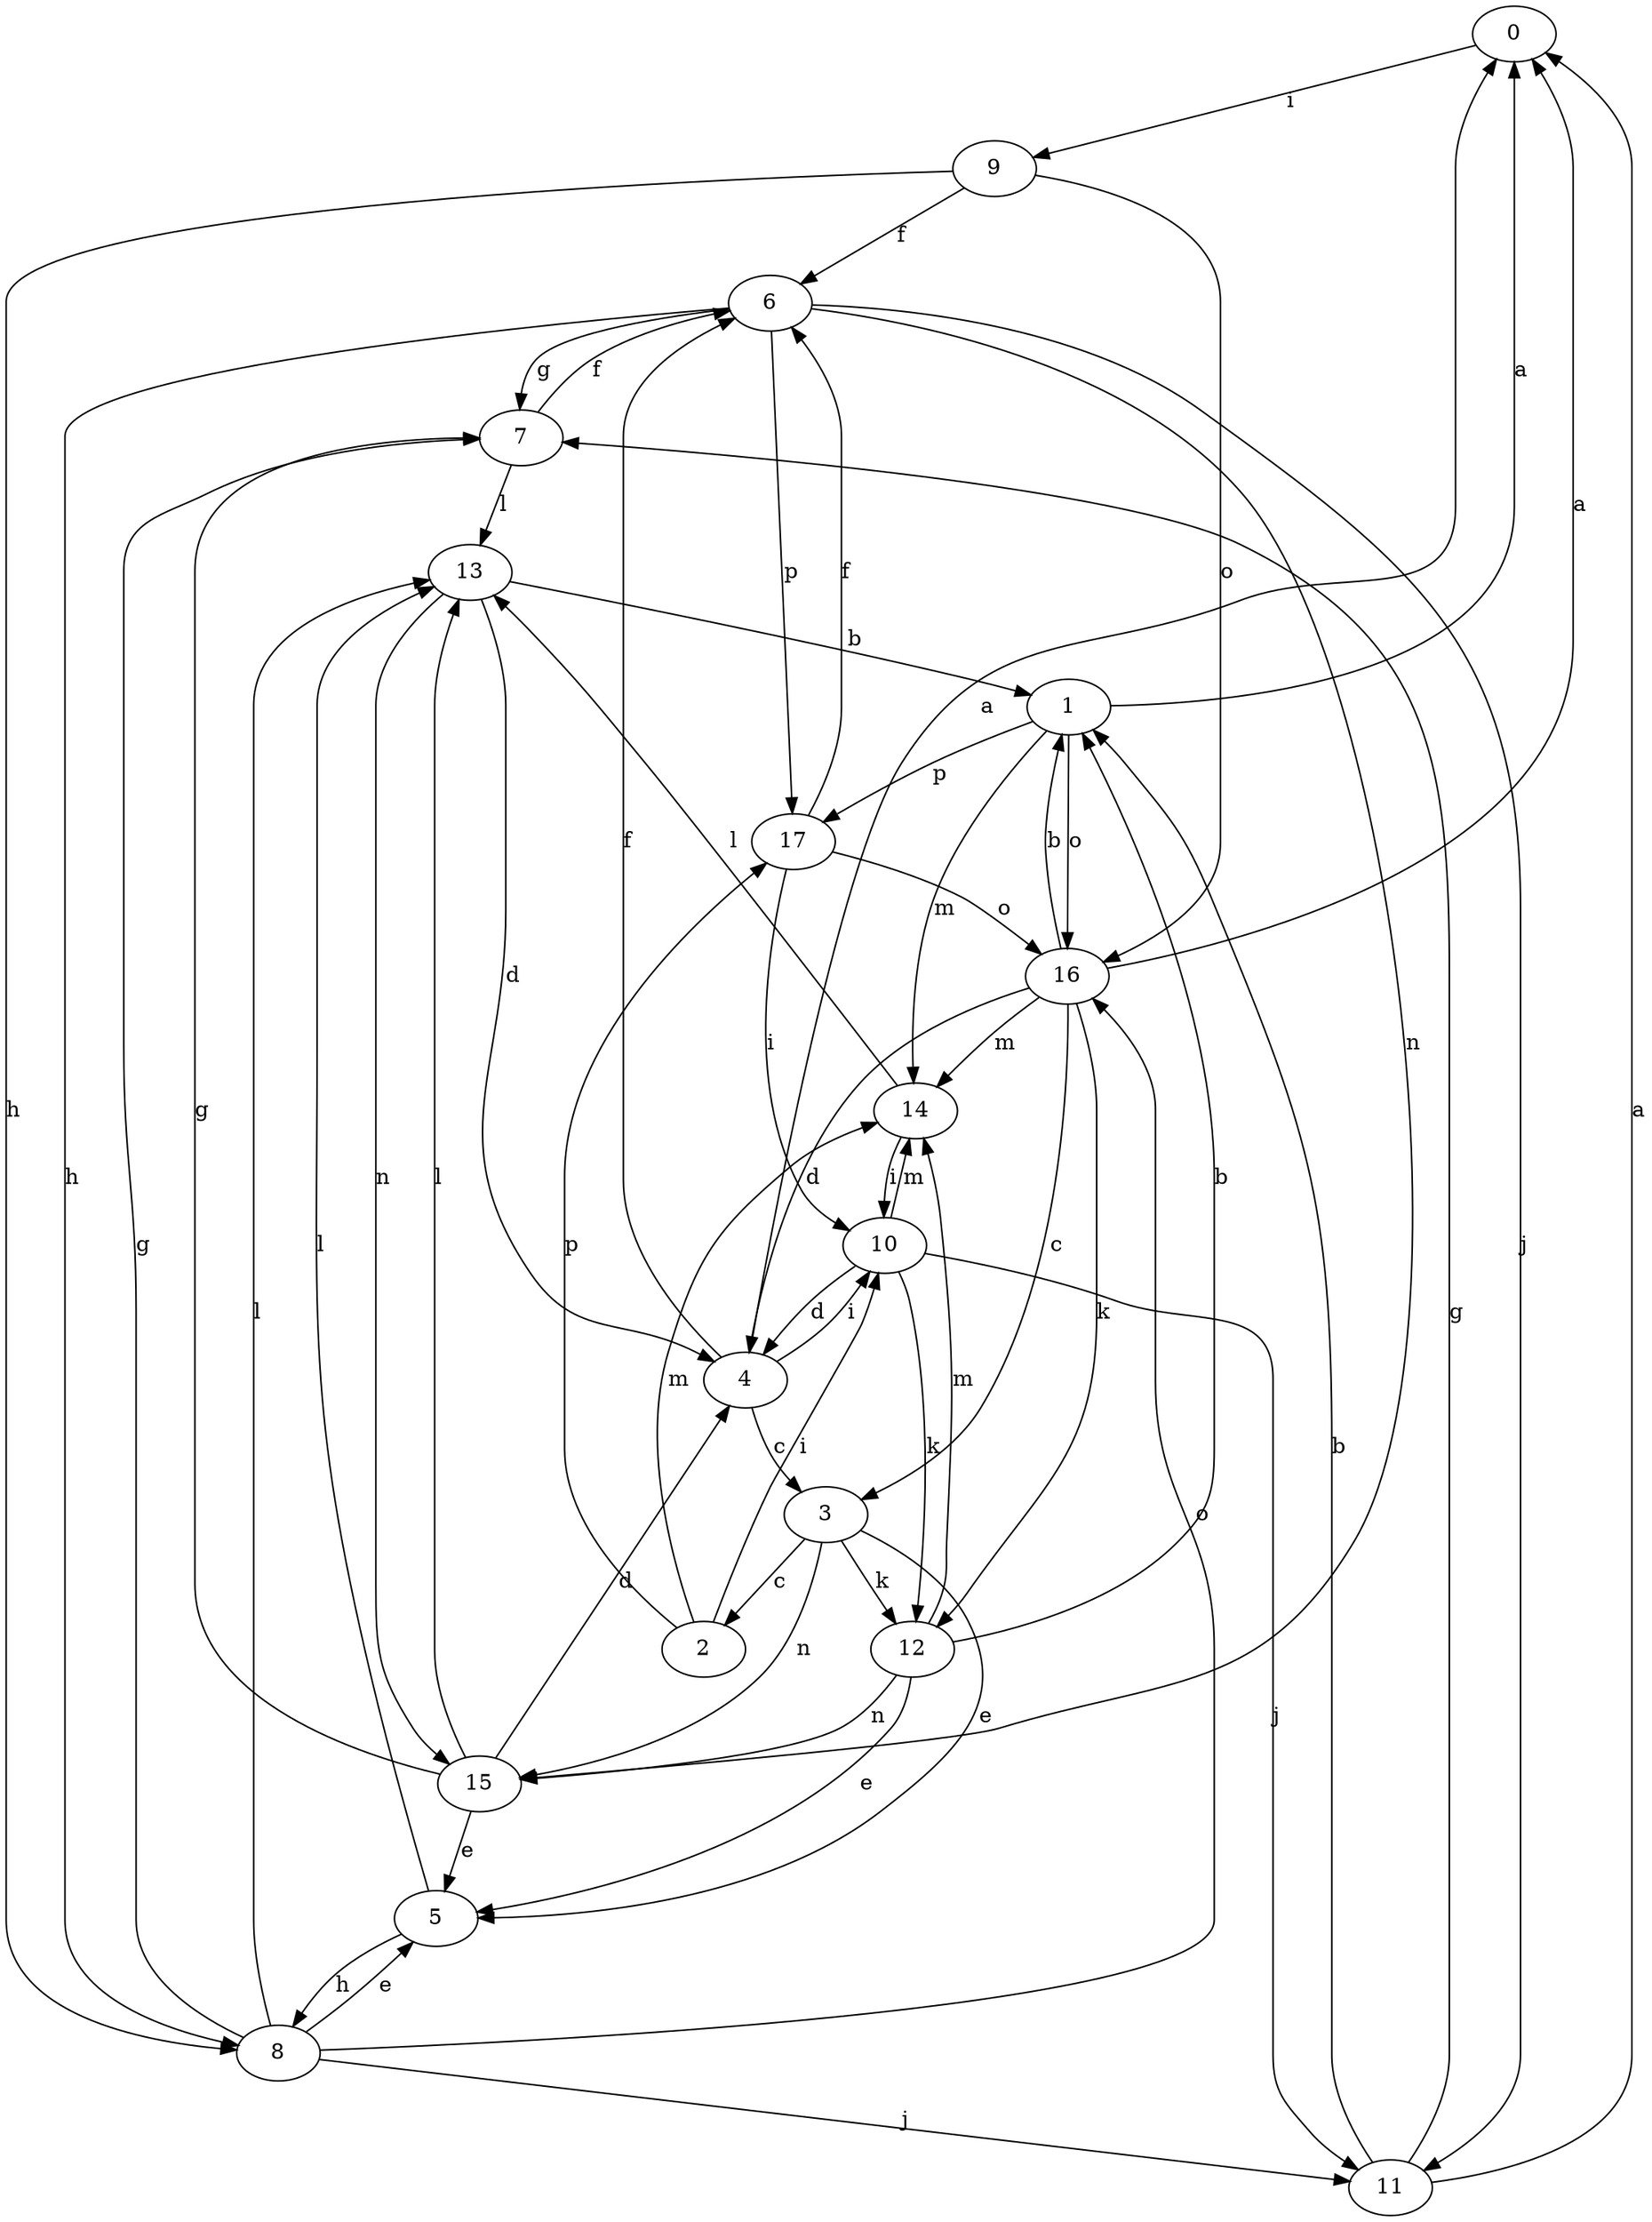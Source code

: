 strict digraph  {
0;
1;
2;
3;
4;
5;
6;
7;
8;
9;
10;
11;
12;
13;
14;
15;
16;
17;
0 -> 9  [label=i];
1 -> 0  [label=a];
1 -> 14  [label=m];
1 -> 16  [label=o];
1 -> 17  [label=p];
2 -> 10  [label=i];
2 -> 14  [label=m];
2 -> 17  [label=p];
3 -> 2  [label=c];
3 -> 5  [label=e];
3 -> 12  [label=k];
3 -> 15  [label=n];
4 -> 0  [label=a];
4 -> 3  [label=c];
4 -> 6  [label=f];
4 -> 10  [label=i];
5 -> 8  [label=h];
5 -> 13  [label=l];
6 -> 7  [label=g];
6 -> 8  [label=h];
6 -> 11  [label=j];
6 -> 15  [label=n];
6 -> 17  [label=p];
7 -> 6  [label=f];
7 -> 13  [label=l];
8 -> 5  [label=e];
8 -> 7  [label=g];
8 -> 11  [label=j];
8 -> 13  [label=l];
8 -> 16  [label=o];
9 -> 6  [label=f];
9 -> 8  [label=h];
9 -> 16  [label=o];
10 -> 4  [label=d];
10 -> 11  [label=j];
10 -> 12  [label=k];
10 -> 14  [label=m];
11 -> 0  [label=a];
11 -> 1  [label=b];
11 -> 7  [label=g];
12 -> 1  [label=b];
12 -> 5  [label=e];
12 -> 14  [label=m];
12 -> 15  [label=n];
13 -> 1  [label=b];
13 -> 4  [label=d];
13 -> 15  [label=n];
14 -> 10  [label=i];
14 -> 13  [label=l];
15 -> 4  [label=d];
15 -> 5  [label=e];
15 -> 7  [label=g];
15 -> 13  [label=l];
16 -> 0  [label=a];
16 -> 1  [label=b];
16 -> 3  [label=c];
16 -> 4  [label=d];
16 -> 12  [label=k];
16 -> 14  [label=m];
17 -> 6  [label=f];
17 -> 10  [label=i];
17 -> 16  [label=o];
}

